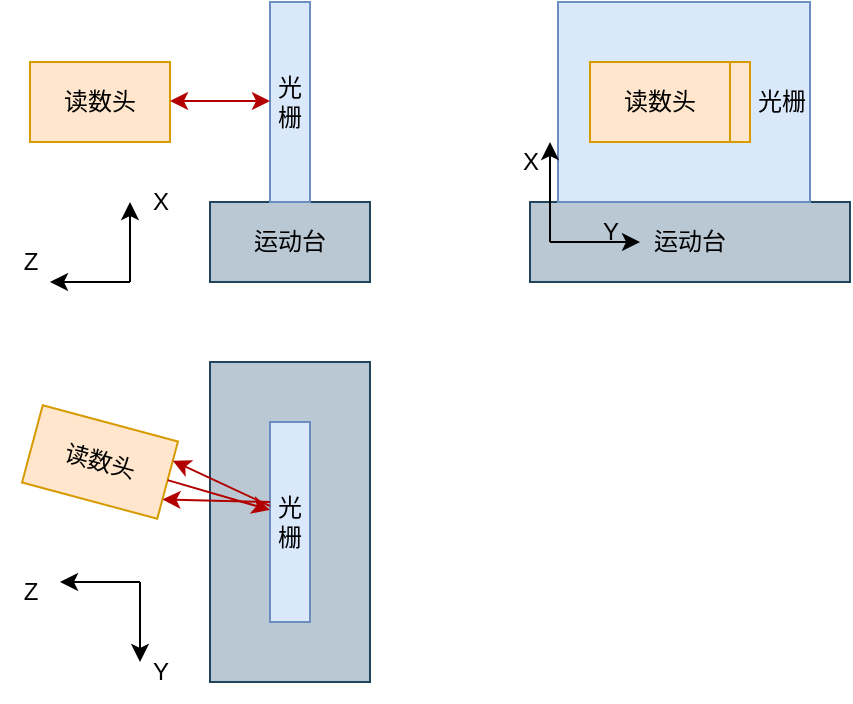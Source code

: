 <mxfile version="20.2.4" type="device"><diagram id="9w0bMpPGvY-GQ7Rvp2cL" name="第 1 页"><mxGraphModel dx="1360" dy="746" grid="1" gridSize="10" guides="1" tooltips="1" connect="1" arrows="1" fold="1" page="1" pageScale="1" pageWidth="827" pageHeight="1169" math="0" shadow="0"><root><mxCell id="0"/><mxCell id="1" parent="0"/><mxCell id="Jv-0-kbjX6q73_waXhUL-1" value="运动台" style="rounded=0;whiteSpace=wrap;html=1;fillColor=#bac8d3;strokeColor=#23445d;" vertex="1" parent="1"><mxGeometry x="240" y="320" width="80" height="40" as="geometry"/></mxCell><mxCell id="Jv-0-kbjX6q73_waXhUL-2" value="光栅" style="rounded=0;whiteSpace=wrap;html=1;fillColor=#dae8fc;strokeColor=#6c8ebf;" vertex="1" parent="1"><mxGeometry x="270" y="220" width="20" height="100" as="geometry"/></mxCell><mxCell id="Jv-0-kbjX6q73_waXhUL-3" value="读数头" style="rounded=0;whiteSpace=wrap;html=1;rotation=0;fillColor=#ffe6cc;strokeColor=#d79b00;" vertex="1" parent="1"><mxGeometry x="150" y="250" width="70" height="40" as="geometry"/></mxCell><mxCell id="Jv-0-kbjX6q73_waXhUL-13" value="X" style="text;html=1;align=center;verticalAlign=middle;resizable=0;points=[];autosize=1;strokeColor=none;fillColor=none;" vertex="1" parent="1"><mxGeometry x="200" y="305" width="30" height="30" as="geometry"/></mxCell><mxCell id="Jv-0-kbjX6q73_waXhUL-14" value="Z" style="text;html=1;align=center;verticalAlign=middle;resizable=0;points=[];autosize=1;strokeColor=none;fillColor=none;" vertex="1" parent="1"><mxGeometry x="135" y="335" width="30" height="30" as="geometry"/></mxCell><mxCell id="Jv-0-kbjX6q73_waXhUL-15" value="运动台" style="rounded=0;whiteSpace=wrap;html=1;fillColor=#bac8d3;strokeColor=#23445d;" vertex="1" parent="1"><mxGeometry x="400" y="320" width="160" height="40" as="geometry"/></mxCell><mxCell id="Jv-0-kbjX6q73_waXhUL-18" value="光栅" style="rounded=0;whiteSpace=wrap;html=1;fillColor=#dae8fc;strokeColor=#6c8ebf;align=right;" vertex="1" parent="1"><mxGeometry x="414" y="220" width="126" height="100" as="geometry"/></mxCell><mxCell id="Jv-0-kbjX6q73_waXhUL-19" value="读数头" style="rounded=0;whiteSpace=wrap;html=1;rotation=0;fillColor=#ffe6cc;strokeColor=#d79b00;" vertex="1" parent="1"><mxGeometry x="430" y="250" width="70" height="40" as="geometry"/></mxCell><mxCell id="Jv-0-kbjX6q73_waXhUL-21" value="&lt;div style=&quot;&quot;&gt;&lt;br&gt;&lt;/div&gt;" style="rounded=0;whiteSpace=wrap;html=1;fillColor=#bac8d3;strokeColor=#23445d;align=center;" vertex="1" parent="1"><mxGeometry x="240" y="400" width="80" height="160" as="geometry"/></mxCell><mxCell id="Jv-0-kbjX6q73_waXhUL-22" value="光栅" style="rounded=0;whiteSpace=wrap;html=1;fillColor=#dae8fc;strokeColor=#6c8ebf;" vertex="1" parent="1"><mxGeometry x="270" y="430" width="20" height="100" as="geometry"/></mxCell><mxCell id="Jv-0-kbjX6q73_waXhUL-23" value="读数头" style="rounded=0;whiteSpace=wrap;html=1;rotation=15;fillColor=#ffe6cc;strokeColor=#d79b00;" vertex="1" parent="1"><mxGeometry x="150" y="430" width="70" height="40" as="geometry"/></mxCell><mxCell id="Jv-0-kbjX6q73_waXhUL-29" value="Z" style="text;html=1;align=center;verticalAlign=middle;resizable=0;points=[];autosize=1;strokeColor=none;fillColor=none;" vertex="1" parent="1"><mxGeometry x="135" y="500" width="30" height="30" as="geometry"/></mxCell><mxCell id="Jv-0-kbjX6q73_waXhUL-30" value="" style="endArrow=classic;html=1;rounded=0;" edge="1" parent="1"><mxGeometry width="50" height="50" relative="1" as="geometry"><mxPoint x="410" y="340" as="sourcePoint"/><mxPoint x="410" y="290" as="targetPoint"/></mxGeometry></mxCell><mxCell id="Jv-0-kbjX6q73_waXhUL-31" value="" style="endArrow=classic;html=1;rounded=0;" edge="1" parent="1"><mxGeometry width="50" height="50" relative="1" as="geometry"><mxPoint x="410" y="340" as="sourcePoint"/><mxPoint x="455" y="340" as="targetPoint"/></mxGeometry></mxCell><mxCell id="Jv-0-kbjX6q73_waXhUL-34" value="X" style="text;html=1;align=center;verticalAlign=middle;resizable=0;points=[];autosize=1;strokeColor=none;fillColor=none;" vertex="1" parent="1"><mxGeometry x="385" y="285" width="30" height="30" as="geometry"/></mxCell><mxCell id="Jv-0-kbjX6q73_waXhUL-35" value="Y" style="text;html=1;align=center;verticalAlign=middle;resizable=0;points=[];autosize=1;strokeColor=none;fillColor=none;" vertex="1" parent="1"><mxGeometry x="425" y="320" width="30" height="30" as="geometry"/></mxCell><mxCell id="Jv-0-kbjX6q73_waXhUL-41" value="" style="group" vertex="1" connectable="0" parent="1"><mxGeometry x="165" y="510" width="50" height="60" as="geometry"/></mxCell><mxCell id="Jv-0-kbjX6q73_waXhUL-27" value="" style="endArrow=classic;html=1;rounded=0;" edge="1" parent="Jv-0-kbjX6q73_waXhUL-41"><mxGeometry width="50" height="50" relative="1" as="geometry"><mxPoint x="40" as="sourcePoint"/><mxPoint as="targetPoint"/></mxGeometry></mxCell><mxCell id="Jv-0-kbjX6q73_waXhUL-36" value="" style="endArrow=classic;html=1;rounded=0;" edge="1" parent="Jv-0-kbjX6q73_waXhUL-41"><mxGeometry width="50" height="50" relative="1" as="geometry"><mxPoint x="40" as="sourcePoint"/><mxPoint x="40" y="40" as="targetPoint"/></mxGeometry></mxCell><mxCell id="Jv-0-kbjX6q73_waXhUL-42" value="Y" style="text;html=1;align=center;verticalAlign=middle;resizable=0;points=[];autosize=1;strokeColor=none;fillColor=none;" vertex="1" parent="Jv-0-kbjX6q73_waXhUL-41"><mxGeometry x="35" y="30" width="30" height="30" as="geometry"/></mxCell><mxCell id="Jv-0-kbjX6q73_waXhUL-7" value="" style="endArrow=classic;html=1;rounded=0;" edge="1" parent="1"><mxGeometry width="50" height="50" relative="1" as="geometry"><mxPoint x="200" y="360" as="sourcePoint"/><mxPoint x="200" y="320" as="targetPoint"/></mxGeometry></mxCell><mxCell id="Jv-0-kbjX6q73_waXhUL-8" value="" style="endArrow=classic;html=1;rounded=0;" edge="1" parent="1"><mxGeometry width="50" height="50" relative="1" as="geometry"><mxPoint x="200" y="360" as="sourcePoint"/><mxPoint x="160" y="360" as="targetPoint"/></mxGeometry></mxCell><mxCell id="Jv-0-kbjX6q73_waXhUL-44" value="" style="endArrow=classic;startArrow=classic;html=1;rounded=0;exitX=1;exitY=0.5;exitDx=0;exitDy=0;fillColor=#e51400;strokeColor=#B20000;" edge="1" parent="1"><mxGeometry width="50" height="50" relative="1" as="geometry"><mxPoint x="220" y="269.5" as="sourcePoint"/><mxPoint x="270" y="269.5" as="targetPoint"/></mxGeometry></mxCell><mxCell id="Jv-0-kbjX6q73_waXhUL-45" value="" style="endArrow=classic;html=1;rounded=0;exitX=1;exitY=0.5;exitDx=0;exitDy=0;entryX=0;entryY=0.44;entryDx=0;entryDy=0;entryPerimeter=0;fillColor=#e51400;strokeColor=#B20000;" edge="1" parent="1" source="Jv-0-kbjX6q73_waXhUL-23" target="Jv-0-kbjX6q73_waXhUL-22"><mxGeometry width="50" height="50" relative="1" as="geometry"><mxPoint x="390" y="400" as="sourcePoint"/><mxPoint x="440" y="350" as="targetPoint"/></mxGeometry></mxCell><mxCell id="Jv-0-kbjX6q73_waXhUL-46" value="" style="endArrow=classic;html=1;rounded=0;exitX=0;exitY=0.42;exitDx=0;exitDy=0;exitPerimeter=0;entryX=1;entryY=0.25;entryDx=0;entryDy=0;fillColor=#e51400;strokeColor=#B20000;" edge="1" parent="1" source="Jv-0-kbjX6q73_waXhUL-22" target="Jv-0-kbjX6q73_waXhUL-23"><mxGeometry width="50" height="50" relative="1" as="geometry"><mxPoint x="390" y="400" as="sourcePoint"/><mxPoint x="440" y="350" as="targetPoint"/></mxGeometry></mxCell><mxCell id="Jv-0-kbjX6q73_waXhUL-47" value="" style="endArrow=classic;html=1;rounded=0;entryX=1;entryY=0.75;entryDx=0;entryDy=0;fillColor=#e51400;strokeColor=#B20000;" edge="1" parent="1" target="Jv-0-kbjX6q73_waXhUL-23"><mxGeometry width="50" height="50" relative="1" as="geometry"><mxPoint x="270" y="470" as="sourcePoint"/><mxPoint x="440" y="350" as="targetPoint"/></mxGeometry></mxCell><mxCell id="Jv-0-kbjX6q73_waXhUL-48" value="" style="rounded=0;whiteSpace=wrap;html=1;fillColor=#ffe6cc;strokeColor=#d79b00;" vertex="1" parent="1"><mxGeometry x="500" y="250" width="10" height="40" as="geometry"/></mxCell></root></mxGraphModel></diagram></mxfile>